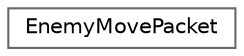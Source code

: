 digraph "Graphical Class Hierarchy"
{
 // LATEX_PDF_SIZE
  bgcolor="transparent";
  edge [fontname=Helvetica,fontsize=10,labelfontname=Helvetica,labelfontsize=10];
  node [fontname=Helvetica,fontsize=10,shape=box,height=0.2,width=0.4];
  rankdir="LR";
  Node0 [id="Node000000",label="EnemyMovePacket",height=0.2,width=0.4,color="grey40", fillcolor="white", style="filled",URL="$struct_enemy_move_packet.html",tooltip=" "];
}
